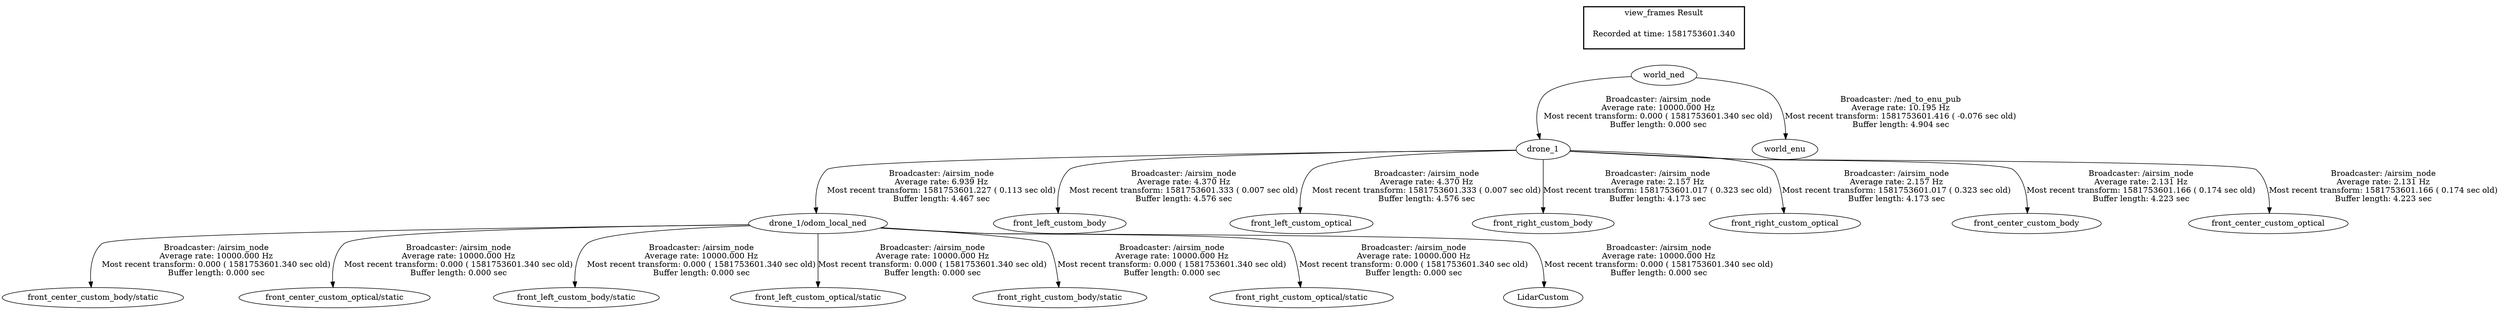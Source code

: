digraph G {
"world_ned" -> "drone_1"[label="Broadcaster: /airsim_node\nAverage rate: 10000.000 Hz\nMost recent transform: 0.000 ( 1581753601.340 sec old)\nBuffer length: 0.000 sec\n"];
"drone_1/odom_local_ned" -> "front_center_custom_body/static"[label="Broadcaster: /airsim_node\nAverage rate: 10000.000 Hz\nMost recent transform: 0.000 ( 1581753601.340 sec old)\nBuffer length: 0.000 sec\n"];
"drone_1" -> "drone_1/odom_local_ned"[label="Broadcaster: /airsim_node\nAverage rate: 6.939 Hz\nMost recent transform: 1581753601.227 ( 0.113 sec old)\nBuffer length: 4.467 sec\n"];
"drone_1/odom_local_ned" -> "front_center_custom_optical/static"[label="Broadcaster: /airsim_node\nAverage rate: 10000.000 Hz\nMost recent transform: 0.000 ( 1581753601.340 sec old)\nBuffer length: 0.000 sec\n"];
"drone_1/odom_local_ned" -> "front_left_custom_body/static"[label="Broadcaster: /airsim_node\nAverage rate: 10000.000 Hz\nMost recent transform: 0.000 ( 1581753601.340 sec old)\nBuffer length: 0.000 sec\n"];
"drone_1/odom_local_ned" -> "front_left_custom_optical/static"[label="Broadcaster: /airsim_node\nAverage rate: 10000.000 Hz\nMost recent transform: 0.000 ( 1581753601.340 sec old)\nBuffer length: 0.000 sec\n"];
"drone_1/odom_local_ned" -> "front_right_custom_body/static"[label="Broadcaster: /airsim_node\nAverage rate: 10000.000 Hz\nMost recent transform: 0.000 ( 1581753601.340 sec old)\nBuffer length: 0.000 sec\n"];
"drone_1/odom_local_ned" -> "front_right_custom_optical/static"[label="Broadcaster: /airsim_node\nAverage rate: 10000.000 Hz\nMost recent transform: 0.000 ( 1581753601.340 sec old)\nBuffer length: 0.000 sec\n"];
"drone_1/odom_local_ned" -> "LidarCustom"[label="Broadcaster: /airsim_node\nAverage rate: 10000.000 Hz\nMost recent transform: 0.000 ( 1581753601.340 sec old)\nBuffer length: 0.000 sec\n"];
"world_ned" -> "world_enu"[label="Broadcaster: /ned_to_enu_pub\nAverage rate: 10.195 Hz\nMost recent transform: 1581753601.416 ( -0.076 sec old)\nBuffer length: 4.904 sec\n"];
"drone_1" -> "front_left_custom_body"[label="Broadcaster: /airsim_node\nAverage rate: 4.370 Hz\nMost recent transform: 1581753601.333 ( 0.007 sec old)\nBuffer length: 4.576 sec\n"];
"drone_1" -> "front_left_custom_optical"[label="Broadcaster: /airsim_node\nAverage rate: 4.370 Hz\nMost recent transform: 1581753601.333 ( 0.007 sec old)\nBuffer length: 4.576 sec\n"];
"drone_1" -> "front_right_custom_body"[label="Broadcaster: /airsim_node\nAverage rate: 2.157 Hz\nMost recent transform: 1581753601.017 ( 0.323 sec old)\nBuffer length: 4.173 sec\n"];
"drone_1" -> "front_right_custom_optical"[label="Broadcaster: /airsim_node\nAverage rate: 2.157 Hz\nMost recent transform: 1581753601.017 ( 0.323 sec old)\nBuffer length: 4.173 sec\n"];
"drone_1" -> "front_center_custom_body"[label="Broadcaster: /airsim_node\nAverage rate: 2.131 Hz\nMost recent transform: 1581753601.166 ( 0.174 sec old)\nBuffer length: 4.223 sec\n"];
"drone_1" -> "front_center_custom_optical"[label="Broadcaster: /airsim_node\nAverage rate: 2.131 Hz\nMost recent transform: 1581753601.166 ( 0.174 sec old)\nBuffer length: 4.223 sec\n"];
edge [style=invis];
 subgraph cluster_legend { style=bold; color=black; label ="view_frames Result";
"Recorded at time: 1581753601.340"[ shape=plaintext ] ;
 }->"world_ned";
}